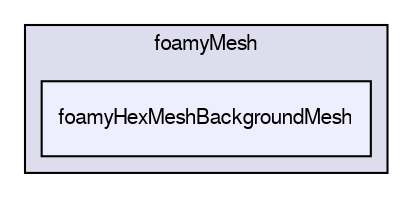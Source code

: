 digraph "applications/utilities/mesh/generation/foamyMesh/foamyHexMeshBackgroundMesh" {
  bgcolor=transparent;
  compound=true
  node [ fontsize="10", fontname="FreeSans"];
  edge [ labelfontsize="10", labelfontname="FreeSans"];
  subgraph clusterdir_525b031d9ecda2adbb84a631566a9480 {
    graph [ bgcolor="#ddddee", pencolor="black", label="foamyMesh" fontname="FreeSans", fontsize="10", URL="dir_525b031d9ecda2adbb84a631566a9480.html"]
  dir_ee6c7d4f578f6e97c86ff227b060e182 [shape=box, label="foamyHexMeshBackgroundMesh", style="filled", fillcolor="#eeeeff", pencolor="black", URL="dir_ee6c7d4f578f6e97c86ff227b060e182.html"];
  }
}
